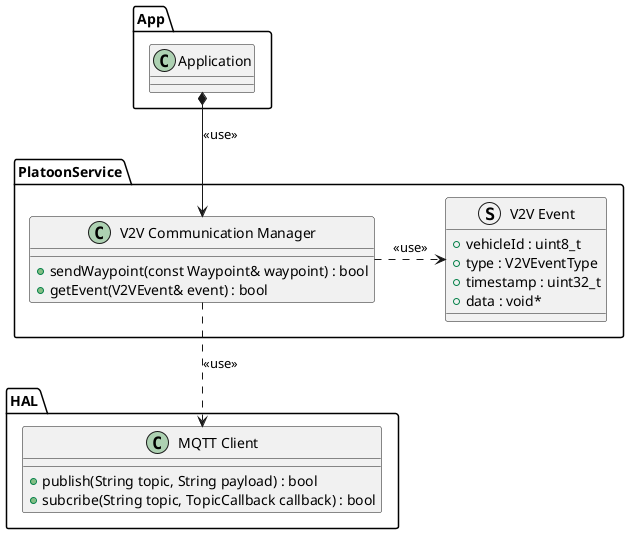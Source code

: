 @startuml VCMClass

package "App" {
    class "Application" as app
}

package "PlatoonService" as serv {
    class "V2V Communication Manager" as VCM {
        + sendWaypoint(const Waypoint& waypoint) : bool
        + getEvent(V2VEvent& event) : bool
    }

    struct "V2V Event" as event {
        + vehicleId : uint8_t
        + type : V2VEventType
        + timestamp : uint32_t
        + data : void*
    }

    VCM .> event : <<use>>
}

package "HAL" as hal {
    class "MQTT Client" as mqtt {
        + publish(String topic, String payload) : bool
        + subcribe(String topic, TopicCallback callback) : bool
    }
}

app *--> VCM : <<use>>
VCM ..> mqtt : <<use>>

@enduml